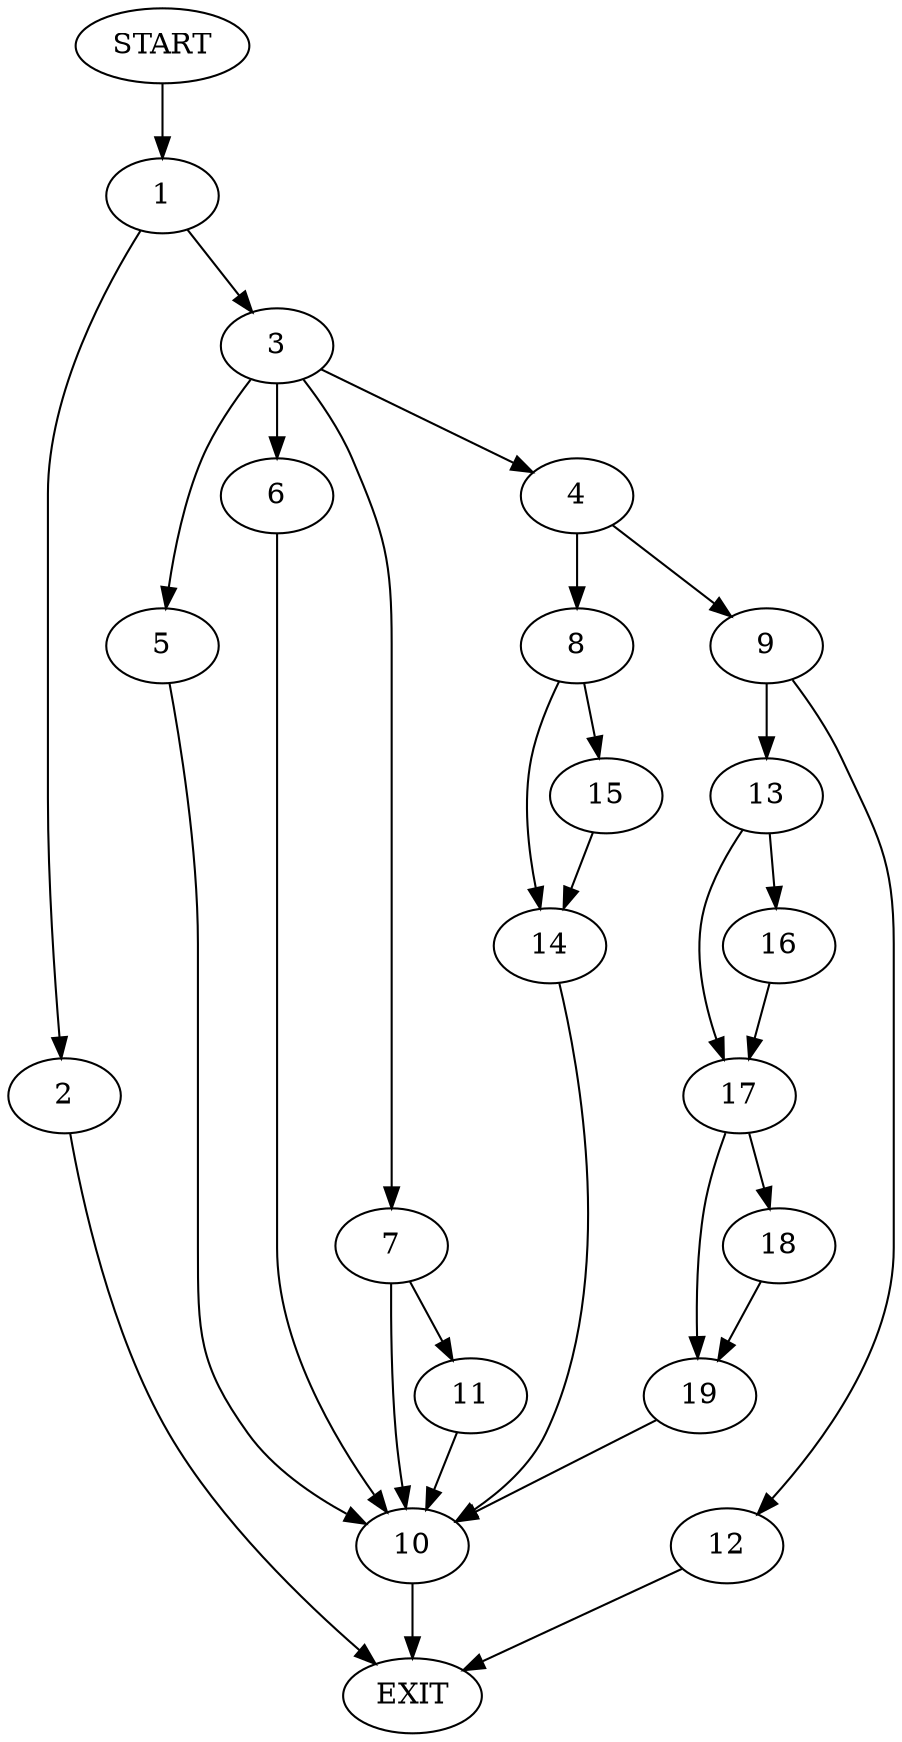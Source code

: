 digraph {
0 [label="START"]
20 [label="EXIT"]
0 -> 1
1 -> 2
1 -> 3
2 -> 20
3 -> 4
3 -> 5
3 -> 6
3 -> 7
4 -> 8
4 -> 9
6 -> 10
7 -> 10
7 -> 11
5 -> 10
10 -> 20
11 -> 10
9 -> 12
9 -> 13
8 -> 14
8 -> 15
12 -> 20
13 -> 16
13 -> 17
16 -> 17
17 -> 18
17 -> 19
19 -> 10
18 -> 19
15 -> 14
14 -> 10
}
